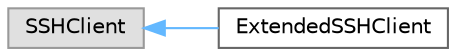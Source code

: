 digraph "Graphical Class Hierarchy"
{
 // LATEX_PDF_SIZE
  bgcolor="transparent";
  edge [fontname=Helvetica,fontsize=10,labelfontname=Helvetica,labelfontsize=10];
  node [fontname=Helvetica,fontsize=10,shape=box,height=0.2,width=0.4];
  rankdir="LR";
  Node0 [id="Node000000",label="SSHClient",height=0.2,width=0.4,color="grey60", fillcolor="#E0E0E0", style="filled",tooltip=" "];
  Node0 -> Node1 [id="edge63_Node000000_Node000001",dir="back",color="steelblue1",style="solid",tooltip=" "];
  Node1 [id="Node000001",label="ExtendedSSHClient",height=0.2,width=0.4,color="grey40", fillcolor="white", style="filled",URL="$classp3lib_1_1ssh_1_1ExtendedSSHClient.html",tooltip=" "];
}

